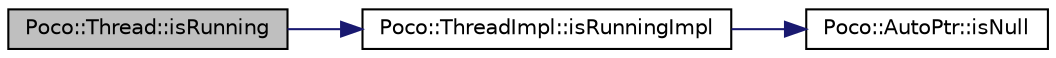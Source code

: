 digraph "Poco::Thread::isRunning"
{
 // LATEX_PDF_SIZE
  edge [fontname="Helvetica",fontsize="10",labelfontname="Helvetica",labelfontsize="10"];
  node [fontname="Helvetica",fontsize="10",shape=record];
  rankdir="LR";
  Node1 [label="Poco::Thread::isRunning",height=0.2,width=0.4,color="black", fillcolor="grey75", style="filled", fontcolor="black",tooltip=" "];
  Node1 -> Node2 [color="midnightblue",fontsize="10",style="solid"];
  Node2 [label="Poco::ThreadImpl::isRunningImpl",height=0.2,width=0.4,color="black", fillcolor="white", style="filled",URL="$classPoco_1_1ThreadImpl.html#ae2aaedb5278ed5b37352a0c61575d94f",tooltip=" "];
  Node2 -> Node3 [color="midnightblue",fontsize="10",style="solid"];
  Node3 [label="Poco::AutoPtr::isNull",height=0.2,width=0.4,color="black", fillcolor="white", style="filled",URL="$classPoco_1_1AutoPtr.html#af886a7c10c94aae437731f35c328581b",tooltip=" "];
}

